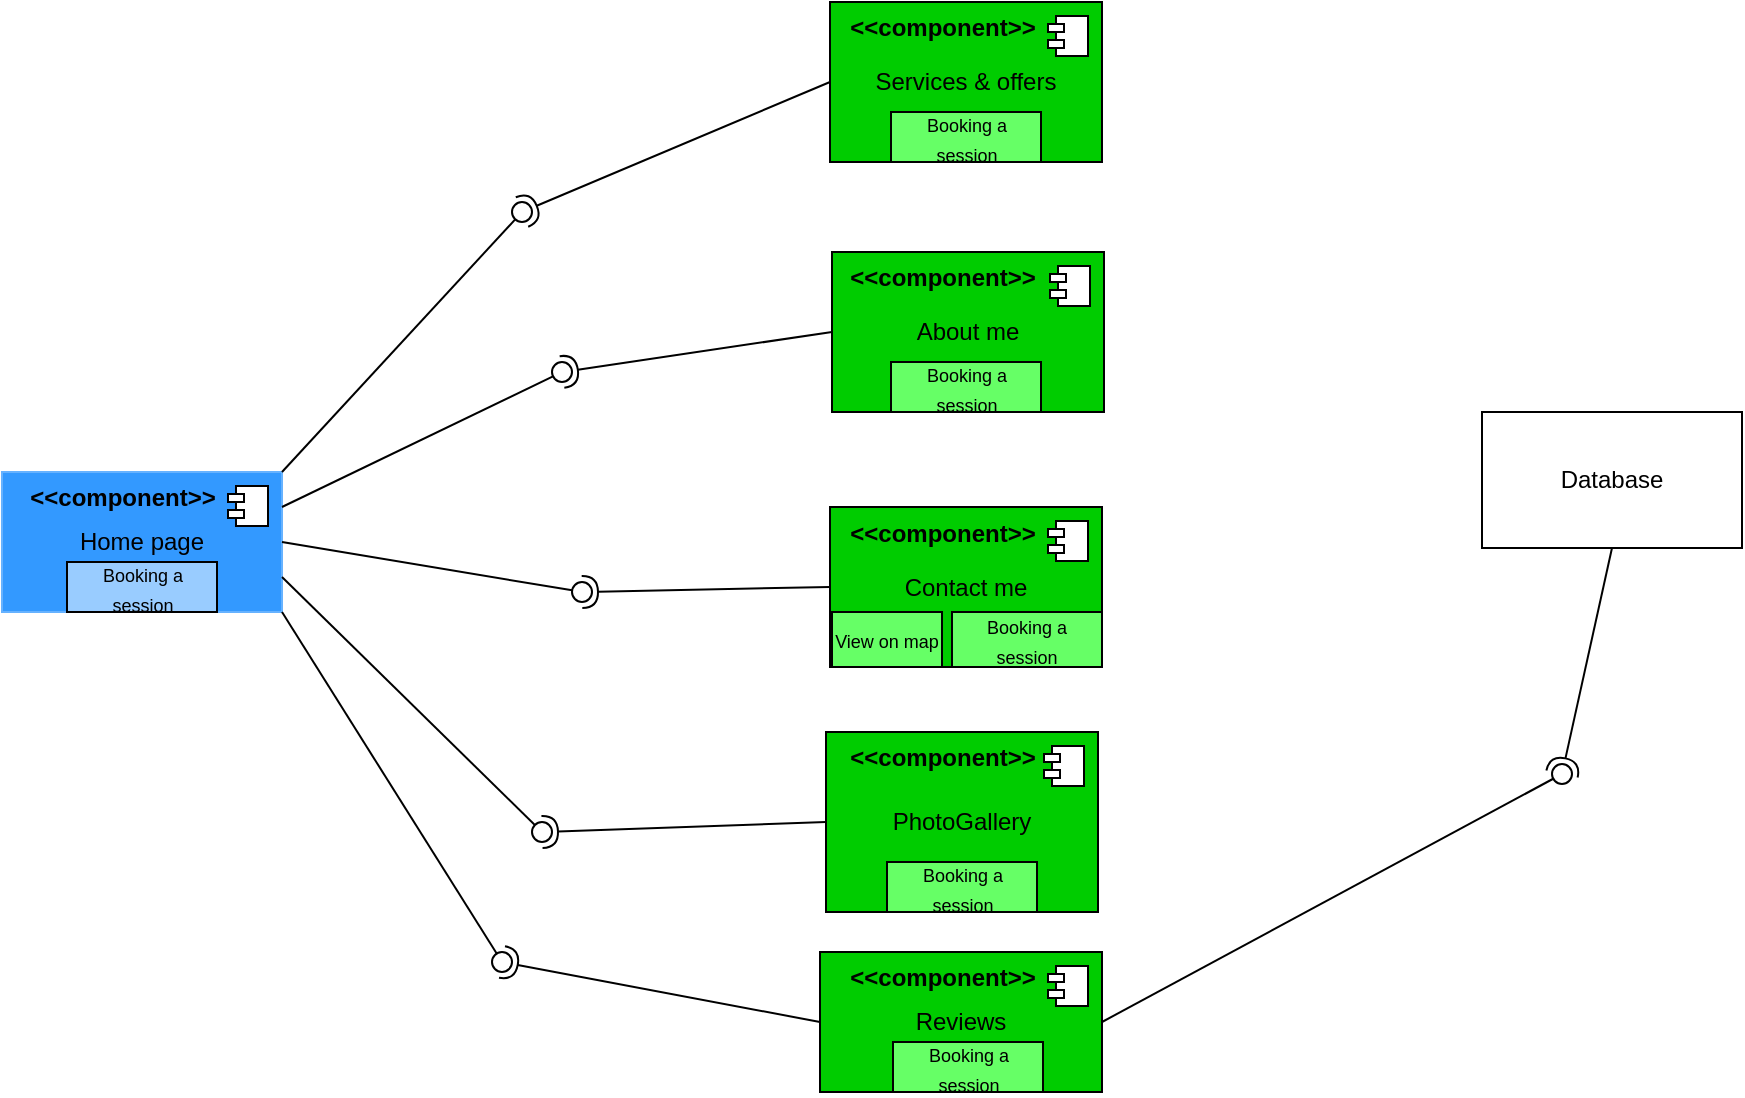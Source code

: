 <mxfile version="26.1.1">
  <diagram name="Page-1" id="HC8Ba4LS17rCvkMrGGHp">
    <mxGraphModel dx="1050" dy="1726" grid="1" gridSize="10" guides="1" tooltips="1" connect="1" arrows="1" fold="1" page="1" pageScale="1" pageWidth="827" pageHeight="1169" math="0" shadow="0">
      <root>
        <mxCell id="0" />
        <mxCell id="1" parent="0" />
        <mxCell id="SIVp_1UuZN5y42gcSO3J-1" value="Home page" style="html=1;dropTarget=0;whiteSpace=wrap;fillColor=#3399FF;strokeColor=#66B2FF;" vertex="1" parent="1">
          <mxGeometry y="-320" width="140" height="70" as="geometry" />
        </mxCell>
        <mxCell id="SIVp_1UuZN5y42gcSO3J-2" value="" style="shape=module;jettyWidth=8;jettyHeight=4;" vertex="1" parent="SIVp_1UuZN5y42gcSO3J-1">
          <mxGeometry x="1" width="20" height="20" relative="1" as="geometry">
            <mxPoint x="-27" y="7" as="offset" />
          </mxGeometry>
        </mxCell>
        <mxCell id="SIVp_1UuZN5y42gcSO3J-5" value="Services &amp;amp; offers" style="html=1;dropTarget=0;whiteSpace=wrap;fillColor=#00CC00;" vertex="1" parent="1">
          <mxGeometry x="414" y="-555" width="136" height="80" as="geometry" />
        </mxCell>
        <mxCell id="SIVp_1UuZN5y42gcSO3J-6" value="" style="shape=module;jettyWidth=8;jettyHeight=4;" vertex="1" parent="SIVp_1UuZN5y42gcSO3J-5">
          <mxGeometry x="1" width="20" height="20" relative="1" as="geometry">
            <mxPoint x="-27" y="7" as="offset" />
          </mxGeometry>
        </mxCell>
        <mxCell id="SIVp_1UuZN5y42gcSO3J-7" value="About me" style="html=1;dropTarget=0;whiteSpace=wrap;fillColor=#00CC00;" vertex="1" parent="1">
          <mxGeometry x="415" y="-430" width="136" height="80" as="geometry" />
        </mxCell>
        <mxCell id="SIVp_1UuZN5y42gcSO3J-8" value="" style="shape=module;jettyWidth=8;jettyHeight=4;" vertex="1" parent="SIVp_1UuZN5y42gcSO3J-7">
          <mxGeometry x="1" width="20" height="20" relative="1" as="geometry">
            <mxPoint x="-27" y="7" as="offset" />
          </mxGeometry>
        </mxCell>
        <mxCell id="SIVp_1UuZN5y42gcSO3J-14" value="Contact me" style="html=1;dropTarget=0;whiteSpace=wrap;fillColor=#00CC00;" vertex="1" parent="1">
          <mxGeometry x="414" y="-302.5" width="136" height="80" as="geometry" />
        </mxCell>
        <mxCell id="SIVp_1UuZN5y42gcSO3J-15" value="" style="shape=module;jettyWidth=8;jettyHeight=4;" vertex="1" parent="SIVp_1UuZN5y42gcSO3J-14">
          <mxGeometry x="1" width="20" height="20" relative="1" as="geometry">
            <mxPoint x="-27" y="7" as="offset" />
          </mxGeometry>
        </mxCell>
        <mxCell id="SIVp_1UuZN5y42gcSO3J-16" value="PhotoGallery" style="html=1;dropTarget=0;whiteSpace=wrap;fillColor=#00CC00;" vertex="1" parent="1">
          <mxGeometry x="412" y="-190" width="136" height="90" as="geometry" />
        </mxCell>
        <mxCell id="SIVp_1UuZN5y42gcSO3J-17" value="" style="shape=module;jettyWidth=8;jettyHeight=4;" vertex="1" parent="SIVp_1UuZN5y42gcSO3J-16">
          <mxGeometry x="1" width="20" height="20" relative="1" as="geometry">
            <mxPoint x="-27" y="7" as="offset" />
          </mxGeometry>
        </mxCell>
        <mxCell id="SIVp_1UuZN5y42gcSO3J-42" value="" style="ellipse;whiteSpace=wrap;html=1;align=center;aspect=fixed;fillColor=none;strokeColor=none;resizable=0;perimeter=centerPerimeter;rotatable=0;allowArrows=0;points=[];outlineConnect=1;" vertex="1" parent="1">
          <mxGeometry x="405" y="-270" width="10" height="10" as="geometry" />
        </mxCell>
        <mxCell id="SIVp_1UuZN5y42gcSO3J-43" value="" style="rounded=0;orthogonalLoop=1;jettySize=auto;html=1;endArrow=halfCircle;endFill=0;endSize=6;strokeWidth=1;sketch=0;exitX=0;exitY=0.5;exitDx=0;exitDy=0;" edge="1" parent="1" source="SIVp_1UuZN5y42gcSO3J-5">
          <mxGeometry relative="1" as="geometry">
            <mxPoint x="430" y="-265" as="sourcePoint" />
            <mxPoint x="260" y="-450" as="targetPoint" />
          </mxGeometry>
        </mxCell>
        <mxCell id="SIVp_1UuZN5y42gcSO3J-44" value="" style="rounded=0;orthogonalLoop=1;jettySize=auto;html=1;endArrow=oval;endFill=0;sketch=0;sourcePerimeterSpacing=0;targetPerimeterSpacing=0;endSize=10;exitX=1;exitY=0;exitDx=0;exitDy=0;" edge="1" parent="1" source="SIVp_1UuZN5y42gcSO3J-1">
          <mxGeometry relative="1" as="geometry">
            <mxPoint x="390" y="-265" as="sourcePoint" />
            <mxPoint x="260" y="-450" as="targetPoint" />
          </mxGeometry>
        </mxCell>
        <mxCell id="SIVp_1UuZN5y42gcSO3J-45" value="" style="ellipse;whiteSpace=wrap;html=1;align=center;aspect=fixed;fillColor=none;strokeColor=none;resizable=0;perimeter=centerPerimeter;rotatable=0;allowArrows=0;points=[];outlineConnect=1;" vertex="1" parent="1">
          <mxGeometry x="405" y="-270" width="10" height="10" as="geometry" />
        </mxCell>
        <mxCell id="SIVp_1UuZN5y42gcSO3J-46" value="" style="rounded=0;orthogonalLoop=1;jettySize=auto;html=1;endArrow=halfCircle;endFill=0;endSize=6;strokeWidth=1;sketch=0;exitX=0;exitY=0.5;exitDx=0;exitDy=0;" edge="1" parent="1" source="SIVp_1UuZN5y42gcSO3J-7">
          <mxGeometry relative="1" as="geometry">
            <mxPoint x="430" y="-265" as="sourcePoint" />
            <mxPoint x="280" y="-370" as="targetPoint" />
          </mxGeometry>
        </mxCell>
        <mxCell id="SIVp_1UuZN5y42gcSO3J-47" value="" style="rounded=0;orthogonalLoop=1;jettySize=auto;html=1;endArrow=oval;endFill=0;sketch=0;sourcePerimeterSpacing=0;targetPerimeterSpacing=0;endSize=10;exitX=1;exitY=0.25;exitDx=0;exitDy=0;" edge="1" parent="1" source="SIVp_1UuZN5y42gcSO3J-1">
          <mxGeometry relative="1" as="geometry">
            <mxPoint x="390" y="-265" as="sourcePoint" />
            <mxPoint x="280" y="-370" as="targetPoint" />
          </mxGeometry>
        </mxCell>
        <mxCell id="SIVp_1UuZN5y42gcSO3J-48" value="" style="ellipse;whiteSpace=wrap;html=1;align=center;aspect=fixed;fillColor=none;strokeColor=none;resizable=0;perimeter=centerPerimeter;rotatable=0;allowArrows=0;points=[];outlineConnect=1;" vertex="1" parent="1">
          <mxGeometry x="405" y="-270" width="10" height="10" as="geometry" />
        </mxCell>
        <mxCell id="SIVp_1UuZN5y42gcSO3J-49" value="" style="rounded=0;orthogonalLoop=1;jettySize=auto;html=1;endArrow=halfCircle;endFill=0;endSize=6;strokeWidth=1;sketch=0;exitX=0;exitY=0.5;exitDx=0;exitDy=0;" edge="1" parent="1" source="SIVp_1UuZN5y42gcSO3J-14">
          <mxGeometry relative="1" as="geometry">
            <mxPoint x="430" y="-265" as="sourcePoint" />
            <mxPoint x="290" y="-260" as="targetPoint" />
          </mxGeometry>
        </mxCell>
        <mxCell id="SIVp_1UuZN5y42gcSO3J-50" value="" style="rounded=0;orthogonalLoop=1;jettySize=auto;html=1;endArrow=oval;endFill=0;sketch=0;sourcePerimeterSpacing=0;targetPerimeterSpacing=0;endSize=10;exitX=1;exitY=0.5;exitDx=0;exitDy=0;" edge="1" parent="1" source="SIVp_1UuZN5y42gcSO3J-1">
          <mxGeometry relative="1" as="geometry">
            <mxPoint x="390" y="-265" as="sourcePoint" />
            <mxPoint x="290" y="-260" as="targetPoint" />
          </mxGeometry>
        </mxCell>
        <mxCell id="SIVp_1UuZN5y42gcSO3J-51" value="" style="ellipse;whiteSpace=wrap;html=1;align=center;aspect=fixed;fillColor=none;strokeColor=none;resizable=0;perimeter=centerPerimeter;rotatable=0;allowArrows=0;points=[];outlineConnect=1;" vertex="1" parent="1">
          <mxGeometry x="405" y="-270" width="10" height="10" as="geometry" />
        </mxCell>
        <mxCell id="SIVp_1UuZN5y42gcSO3J-52" value="" style="rounded=0;orthogonalLoop=1;jettySize=auto;html=1;endArrow=halfCircle;endFill=0;endSize=6;strokeWidth=1;sketch=0;exitX=0;exitY=0.5;exitDx=0;exitDy=0;" edge="1" parent="1" source="SIVp_1UuZN5y42gcSO3J-16">
          <mxGeometry relative="1" as="geometry">
            <mxPoint x="430" y="-265" as="sourcePoint" />
            <mxPoint x="270" y="-140" as="targetPoint" />
          </mxGeometry>
        </mxCell>
        <mxCell id="SIVp_1UuZN5y42gcSO3J-53" value="" style="rounded=0;orthogonalLoop=1;jettySize=auto;html=1;endArrow=oval;endFill=0;sketch=0;sourcePerimeterSpacing=0;targetPerimeterSpacing=0;endSize=10;exitX=1;exitY=0.75;exitDx=0;exitDy=0;" edge="1" parent="1" source="SIVp_1UuZN5y42gcSO3J-1">
          <mxGeometry relative="1" as="geometry">
            <mxPoint x="390" y="-265" as="sourcePoint" />
            <mxPoint x="270" y="-140" as="targetPoint" />
          </mxGeometry>
        </mxCell>
        <mxCell id="SIVp_1UuZN5y42gcSO3J-54" value="" style="ellipse;whiteSpace=wrap;html=1;align=center;aspect=fixed;fillColor=none;strokeColor=none;resizable=0;perimeter=centerPerimeter;rotatable=0;allowArrows=0;points=[];outlineConnect=1;" vertex="1" parent="1">
          <mxGeometry x="405" y="-270" width="10" height="10" as="geometry" />
        </mxCell>
        <mxCell id="SIVp_1UuZN5y42gcSO3J-57" value="&lt;font style=&quot;font-size: 9px;&quot;&gt;Booking a session&lt;/font&gt;" style="html=1;whiteSpace=wrap;fillColor=#99CCFF;" vertex="1" parent="1">
          <mxGeometry x="32.5" y="-275" width="75" height="25" as="geometry" />
        </mxCell>
        <mxCell id="SIVp_1UuZN5y42gcSO3J-59" value="&lt;font style=&quot;font-size: 9px;&quot;&gt;Booking a session&lt;/font&gt;" style="html=1;whiteSpace=wrap;fillColor=#66FF66;" vertex="1" parent="1">
          <mxGeometry x="444.5" y="-500" width="75" height="25" as="geometry" />
        </mxCell>
        <mxCell id="SIVp_1UuZN5y42gcSO3J-60" value="&lt;font style=&quot;font-size: 9px;&quot;&gt;Booking a session&lt;/font&gt;" style="html=1;whiteSpace=wrap;fillColor=#66FF66;" vertex="1" parent="1">
          <mxGeometry x="444.5" y="-375" width="75" height="25" as="geometry" />
        </mxCell>
        <mxCell id="SIVp_1UuZN5y42gcSO3J-61" value="&lt;font style=&quot;font-size: 9px;&quot;&gt;Booking a session&lt;/font&gt;" style="html=1;whiteSpace=wrap;fillColor=#66FF66;" vertex="1" parent="1">
          <mxGeometry x="475" y="-250" width="75" height="27.5" as="geometry" />
        </mxCell>
        <mxCell id="SIVp_1UuZN5y42gcSO3J-62" value="&lt;font style=&quot;font-size: 9px;&quot;&gt;Booking a session&lt;/font&gt;" style="html=1;whiteSpace=wrap;fillColor=#66FF66;" vertex="1" parent="1">
          <mxGeometry x="442.5" y="-125" width="75" height="25" as="geometry" />
        </mxCell>
        <mxCell id="SIVp_1UuZN5y42gcSO3J-63" value="&amp;lt;&amp;lt;component&amp;gt;&amp;gt;" style="text;align=center;fontStyle=1;verticalAlign=middle;spacingLeft=3;spacingRight=3;strokeColor=none;rotatable=0;points=[[0,0.5],[1,0.5]];portConstraint=eastwest;html=1;" vertex="1" parent="1">
          <mxGeometry x="20" y="-320" width="80" height="26" as="geometry" />
        </mxCell>
        <mxCell id="SIVp_1UuZN5y42gcSO3J-64" value="&amp;lt;&amp;lt;component&amp;gt;&amp;gt;" style="text;align=center;fontStyle=1;verticalAlign=middle;spacingLeft=3;spacingRight=3;strokeColor=none;rotatable=0;points=[[0,0.5],[1,0.5]];portConstraint=eastwest;html=1;" vertex="1" parent="1">
          <mxGeometry x="430" y="-555" width="80" height="26" as="geometry" />
        </mxCell>
        <mxCell id="SIVp_1UuZN5y42gcSO3J-65" value="&amp;lt;&amp;lt;component&amp;gt;&amp;gt;" style="text;align=center;fontStyle=1;verticalAlign=middle;spacingLeft=3;spacingRight=3;strokeColor=none;rotatable=0;points=[[0,0.5],[1,0.5]];portConstraint=eastwest;html=1;" vertex="1" parent="1">
          <mxGeometry x="430" y="-430" width="80" height="26" as="geometry" />
        </mxCell>
        <mxCell id="SIVp_1UuZN5y42gcSO3J-66" value="&amp;lt;&amp;lt;component&amp;gt;&amp;gt;" style="text;align=center;fontStyle=1;verticalAlign=middle;spacingLeft=3;spacingRight=3;strokeColor=none;rotatable=0;points=[[0,0.5],[1,0.5]];portConstraint=eastwest;html=1;" vertex="1" parent="1">
          <mxGeometry x="430" y="-302.5" width="80" height="26" as="geometry" />
        </mxCell>
        <mxCell id="SIVp_1UuZN5y42gcSO3J-67" value="&amp;lt;&amp;lt;component&amp;gt;&amp;gt;" style="text;align=center;fontStyle=1;verticalAlign=middle;spacingLeft=3;spacingRight=3;strokeColor=none;rotatable=0;points=[[0,0.5],[1,0.5]];portConstraint=eastwest;html=1;" vertex="1" parent="1">
          <mxGeometry x="430" y="-190" width="80" height="26" as="geometry" />
        </mxCell>
        <mxCell id="SIVp_1UuZN5y42gcSO3J-68" value="Database" style="html=1;whiteSpace=wrap;" vertex="1" parent="1">
          <mxGeometry x="740" y="-350" width="130" height="68" as="geometry" />
        </mxCell>
        <mxCell id="SIVp_1UuZN5y42gcSO3J-86" value="Reviews" style="html=1;dropTarget=0;whiteSpace=wrap;fillColor=#00CC00;" vertex="1" parent="1">
          <mxGeometry x="409" y="-80" width="141" height="70" as="geometry" />
        </mxCell>
        <mxCell id="SIVp_1UuZN5y42gcSO3J-87" value="" style="shape=module;jettyWidth=8;jettyHeight=4;" vertex="1" parent="SIVp_1UuZN5y42gcSO3J-86">
          <mxGeometry x="1" width="20" height="20" relative="1" as="geometry">
            <mxPoint x="-27" y="7" as="offset" />
          </mxGeometry>
        </mxCell>
        <mxCell id="SIVp_1UuZN5y42gcSO3J-89" value="&amp;lt;&amp;lt;component&amp;gt;&amp;gt;" style="text;align=center;fontStyle=1;verticalAlign=middle;spacingLeft=3;spacingRight=3;strokeColor=none;rotatable=0;points=[[0,0.5],[1,0.5]];portConstraint=eastwest;html=1;" vertex="1" parent="1">
          <mxGeometry x="430" y="-80" width="80" height="26" as="geometry" />
        </mxCell>
        <mxCell id="SIVp_1UuZN5y42gcSO3J-90" value="&lt;font style=&quot;font-size: 9px;&quot;&gt;Booking a session&lt;/font&gt;" style="html=1;whiteSpace=wrap;fillColor=#66FF66;" vertex="1" parent="1">
          <mxGeometry x="445.5" y="-35" width="75" height="25" as="geometry" />
        </mxCell>
        <mxCell id="SIVp_1UuZN5y42gcSO3J-97" value="" style="rounded=0;orthogonalLoop=1;jettySize=auto;html=1;endArrow=halfCircle;endFill=0;endSize=6;strokeWidth=1;sketch=0;exitX=0.5;exitY=1;exitDx=0;exitDy=0;" edge="1" target="SIVp_1UuZN5y42gcSO3J-99" parent="1" source="SIVp_1UuZN5y42gcSO3J-68">
          <mxGeometry relative="1" as="geometry">
            <mxPoint x="800" y="-169" as="sourcePoint" />
          </mxGeometry>
        </mxCell>
        <mxCell id="SIVp_1UuZN5y42gcSO3J-98" value="" style="rounded=0;orthogonalLoop=1;jettySize=auto;html=1;endArrow=oval;endFill=0;sketch=0;sourcePerimeterSpacing=0;targetPerimeterSpacing=0;endSize=10;exitX=1;exitY=0.5;exitDx=0;exitDy=0;" edge="1" target="SIVp_1UuZN5y42gcSO3J-99" parent="1" source="SIVp_1UuZN5y42gcSO3J-86">
          <mxGeometry relative="1" as="geometry">
            <mxPoint x="760" y="-169" as="sourcePoint" />
          </mxGeometry>
        </mxCell>
        <mxCell id="SIVp_1UuZN5y42gcSO3J-99" value="" style="ellipse;whiteSpace=wrap;html=1;align=center;aspect=fixed;fillColor=none;strokeColor=none;resizable=0;perimeter=centerPerimeter;rotatable=0;allowArrows=0;points=[];outlineConnect=1;" vertex="1" parent="1">
          <mxGeometry x="775" y="-174" width="10" height="10" as="geometry" />
        </mxCell>
        <mxCell id="SIVp_1UuZN5y42gcSO3J-100" value="" style="rounded=0;orthogonalLoop=1;jettySize=auto;html=1;endArrow=halfCircle;endFill=0;endSize=6;strokeWidth=1;sketch=0;exitX=0;exitY=0.5;exitDx=0;exitDy=0;" edge="1" target="SIVp_1UuZN5y42gcSO3J-102" parent="1" source="SIVp_1UuZN5y42gcSO3J-86">
          <mxGeometry relative="1" as="geometry">
            <mxPoint x="270" y="-75" as="sourcePoint" />
          </mxGeometry>
        </mxCell>
        <mxCell id="SIVp_1UuZN5y42gcSO3J-101" value="" style="rounded=0;orthogonalLoop=1;jettySize=auto;html=1;endArrow=oval;endFill=0;sketch=0;sourcePerimeterSpacing=0;targetPerimeterSpacing=0;endSize=10;exitX=1;exitY=1;exitDx=0;exitDy=0;" edge="1" target="SIVp_1UuZN5y42gcSO3J-102" parent="1" source="SIVp_1UuZN5y42gcSO3J-1">
          <mxGeometry relative="1" as="geometry">
            <mxPoint x="230" y="-75" as="sourcePoint" />
          </mxGeometry>
        </mxCell>
        <mxCell id="SIVp_1UuZN5y42gcSO3J-102" value="" style="ellipse;whiteSpace=wrap;html=1;align=center;aspect=fixed;fillColor=none;strokeColor=none;resizable=0;perimeter=centerPerimeter;rotatable=0;allowArrows=0;points=[];outlineConnect=1;" vertex="1" parent="1">
          <mxGeometry x="245" y="-80" width="10" height="10" as="geometry" />
        </mxCell>
        <mxCell id="SIVp_1UuZN5y42gcSO3J-103" value="&lt;font style=&quot;font-size: 9px;&quot;&gt;View on map&lt;/font&gt;" style="html=1;whiteSpace=wrap;fillColor=#66FF66;" vertex="1" parent="1">
          <mxGeometry x="415" y="-250" width="55" height="27.5" as="geometry" />
        </mxCell>
      </root>
    </mxGraphModel>
  </diagram>
</mxfile>

